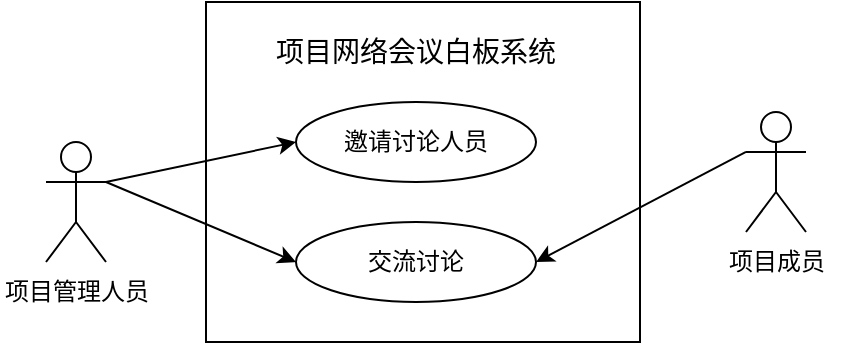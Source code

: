 <mxfile version="22.0.8" type="github">
  <diagram name="第 1 页" id="NVls9kdwg5W1k9StP5zO">
    <mxGraphModel dx="929" dy="620" grid="1" gridSize="10" guides="1" tooltips="1" connect="1" arrows="1" fold="1" page="1" pageScale="1" pageWidth="827" pageHeight="1169" math="0" shadow="0">
      <root>
        <mxCell id="0" />
        <mxCell id="1" parent="0" />
        <mxCell id="HYl5Pxz1trzNldL5KOlN-1" value="" style="rounded=0;whiteSpace=wrap;html=1;" vertex="1" parent="1">
          <mxGeometry x="320" y="160" width="217" height="170" as="geometry" />
        </mxCell>
        <mxCell id="HYl5Pxz1trzNldL5KOlN-2" value="&lt;font style=&quot;font-size: 14px;&quot;&gt;项目网络会议白板系统&lt;/font&gt;" style="text;html=1;strokeColor=none;fillColor=none;align=center;verticalAlign=middle;whiteSpace=wrap;rounded=0;" vertex="1" parent="1">
          <mxGeometry x="340" y="170" width="170" height="30" as="geometry" />
        </mxCell>
        <mxCell id="HYl5Pxz1trzNldL5KOlN-3" value="邀请讨论人员" style="ellipse;whiteSpace=wrap;html=1;" vertex="1" parent="1">
          <mxGeometry x="365" y="210" width="120" height="40" as="geometry" />
        </mxCell>
        <mxCell id="HYl5Pxz1trzNldL5KOlN-4" value="交流讨论" style="ellipse;whiteSpace=wrap;html=1;" vertex="1" parent="1">
          <mxGeometry x="365" y="270" width="120" height="40" as="geometry" />
        </mxCell>
        <mxCell id="HYl5Pxz1trzNldL5KOlN-5" value="Actor" style="shape=umlActor;verticalLabelPosition=bottom;verticalAlign=top;html=1;outlineConnect=0;fontColor=none;noLabel=1;" vertex="1" parent="1">
          <mxGeometry x="240" y="230" width="30" height="60" as="geometry" />
        </mxCell>
        <mxCell id="HYl5Pxz1trzNldL5KOlN-6" value="Actor" style="shape=umlActor;verticalLabelPosition=bottom;verticalAlign=top;html=1;outlineConnect=0;fontColor=none;noLabel=1;" vertex="1" parent="1">
          <mxGeometry x="590" y="215" width="30" height="60" as="geometry" />
        </mxCell>
        <mxCell id="HYl5Pxz1trzNldL5KOlN-7" value="项目管理人员" style="text;html=1;strokeColor=none;fillColor=none;align=center;verticalAlign=middle;whiteSpace=wrap;rounded=0;" vertex="1" parent="1">
          <mxGeometry x="217.5" y="290" width="75" height="30" as="geometry" />
        </mxCell>
        <mxCell id="HYl5Pxz1trzNldL5KOlN-8" value="项目成员" style="text;html=1;align=center;verticalAlign=middle;resizable=0;points=[];autosize=1;strokeColor=none;fillColor=none;" vertex="1" parent="1">
          <mxGeometry x="570" y="275" width="70" height="30" as="geometry" />
        </mxCell>
        <mxCell id="HYl5Pxz1trzNldL5KOlN-9" value="" style="endArrow=classic;html=1;rounded=0;exitX=1;exitY=0.333;exitDx=0;exitDy=0;exitPerimeter=0;entryX=0;entryY=0.5;entryDx=0;entryDy=0;" edge="1" parent="1" source="HYl5Pxz1trzNldL5KOlN-5" target="HYl5Pxz1trzNldL5KOlN-3">
          <mxGeometry width="50" height="50" relative="1" as="geometry">
            <mxPoint x="260" y="270" as="sourcePoint" />
            <mxPoint x="310" y="220" as="targetPoint" />
          </mxGeometry>
        </mxCell>
        <mxCell id="HYl5Pxz1trzNldL5KOlN-11" value="" style="endArrow=classic;html=1;rounded=0;entryX=0;entryY=0.5;entryDx=0;entryDy=0;exitX=1;exitY=0.333;exitDx=0;exitDy=0;exitPerimeter=0;" edge="1" parent="1" source="HYl5Pxz1trzNldL5KOlN-5" target="HYl5Pxz1trzNldL5KOlN-4">
          <mxGeometry width="50" height="50" relative="1" as="geometry">
            <mxPoint x="160" y="390" as="sourcePoint" />
            <mxPoint x="210" y="340" as="targetPoint" />
          </mxGeometry>
        </mxCell>
        <mxCell id="HYl5Pxz1trzNldL5KOlN-12" value="" style="endArrow=classic;html=1;rounded=0;exitX=0;exitY=0.333;exitDx=0;exitDy=0;exitPerimeter=0;entryX=1;entryY=0.5;entryDx=0;entryDy=0;" edge="1" parent="1" source="HYl5Pxz1trzNldL5KOlN-6" target="HYl5Pxz1trzNldL5KOlN-4">
          <mxGeometry width="50" height="50" relative="1" as="geometry">
            <mxPoint x="510" y="430" as="sourcePoint" />
            <mxPoint x="560" y="380" as="targetPoint" />
          </mxGeometry>
        </mxCell>
      </root>
    </mxGraphModel>
  </diagram>
</mxfile>
